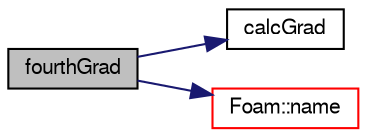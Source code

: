 digraph "fourthGrad"
{
  bgcolor="transparent";
  edge [fontname="FreeSans",fontsize="10",labelfontname="FreeSans",labelfontsize="10"];
  node [fontname="FreeSans",fontsize="10",shape=record];
  rankdir="LR";
  Node0 [label="fourthGrad",height=0.2,width=0.4,color="black", fillcolor="grey75", style="filled", fontcolor="black"];
  Node0 -> Node1 [color="midnightblue",fontsize="10",style="solid",fontname="FreeSans"];
  Node1 [label="calcGrad",height=0.2,width=0.4,color="black",URL="$a22534.html#a7dfce2567087a0024a7bc24421c8f9c7",tooltip="Return the gradient of the given field to the gradScheme::grad. "];
  Node0 -> Node2 [color="midnightblue",fontsize="10",style="solid",fontname="FreeSans"];
  Node2 [label="Foam::name",height=0.2,width=0.4,color="red",URL="$a21124.html#adcb0df2bd4953cb6bb390272d8263c3a",tooltip="Return a string representation of a complex. "];
}
